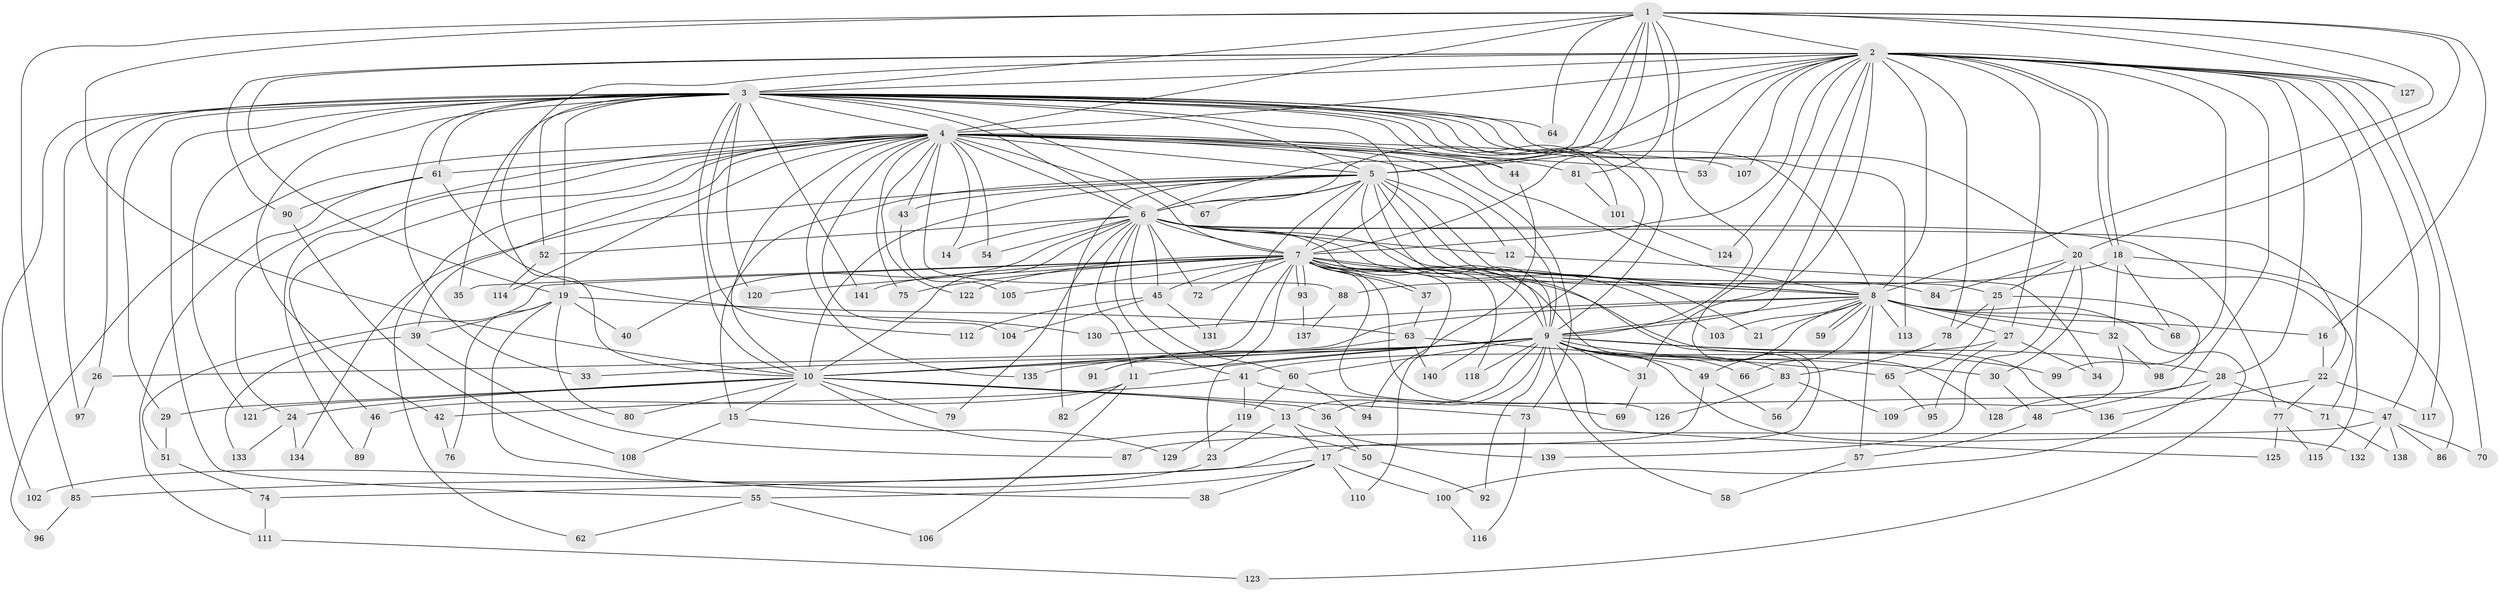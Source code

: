 // Generated by graph-tools (version 1.1) at 2025/01/03/09/25 03:01:22]
// undirected, 141 vertices, 307 edges
graph export_dot {
graph [start="1"]
  node [color=gray90,style=filled];
  1;
  2;
  3;
  4;
  5;
  6;
  7;
  8;
  9;
  10;
  11;
  12;
  13;
  14;
  15;
  16;
  17;
  18;
  19;
  20;
  21;
  22;
  23;
  24;
  25;
  26;
  27;
  28;
  29;
  30;
  31;
  32;
  33;
  34;
  35;
  36;
  37;
  38;
  39;
  40;
  41;
  42;
  43;
  44;
  45;
  46;
  47;
  48;
  49;
  50;
  51;
  52;
  53;
  54;
  55;
  56;
  57;
  58;
  59;
  60;
  61;
  62;
  63;
  64;
  65;
  66;
  67;
  68;
  69;
  70;
  71;
  72;
  73;
  74;
  75;
  76;
  77;
  78;
  79;
  80;
  81;
  82;
  83;
  84;
  85;
  86;
  87;
  88;
  89;
  90;
  91;
  92;
  93;
  94;
  95;
  96;
  97;
  98;
  99;
  100;
  101;
  102;
  103;
  104;
  105;
  106;
  107;
  108;
  109;
  110;
  111;
  112;
  113;
  114;
  115;
  116;
  117;
  118;
  119;
  120;
  121;
  122;
  123;
  124;
  125;
  126;
  127;
  128;
  129;
  130;
  131;
  132;
  133;
  134;
  135;
  136;
  137;
  138;
  139;
  140;
  141;
  1 -- 2;
  1 -- 3;
  1 -- 4;
  1 -- 5;
  1 -- 6;
  1 -- 7;
  1 -- 8;
  1 -- 9;
  1 -- 10;
  1 -- 16;
  1 -- 20;
  1 -- 64;
  1 -- 81;
  1 -- 85;
  1 -- 127;
  2 -- 3;
  2 -- 4;
  2 -- 5;
  2 -- 6;
  2 -- 7;
  2 -- 8;
  2 -- 9;
  2 -- 10;
  2 -- 17;
  2 -- 18;
  2 -- 18;
  2 -- 19;
  2 -- 27;
  2 -- 28;
  2 -- 31;
  2 -- 47;
  2 -- 48;
  2 -- 53;
  2 -- 70;
  2 -- 78;
  2 -- 90;
  2 -- 99;
  2 -- 107;
  2 -- 115;
  2 -- 117;
  2 -- 124;
  2 -- 127;
  3 -- 4;
  3 -- 5;
  3 -- 6;
  3 -- 7;
  3 -- 8;
  3 -- 9;
  3 -- 10;
  3 -- 19;
  3 -- 20;
  3 -- 26;
  3 -- 29;
  3 -- 33;
  3 -- 35;
  3 -- 42;
  3 -- 44;
  3 -- 52;
  3 -- 55;
  3 -- 61;
  3 -- 64;
  3 -- 67;
  3 -- 97;
  3 -- 101;
  3 -- 102;
  3 -- 112;
  3 -- 113;
  3 -- 120;
  3 -- 121;
  3 -- 140;
  3 -- 141;
  4 -- 5;
  4 -- 6;
  4 -- 7;
  4 -- 8;
  4 -- 9;
  4 -- 10;
  4 -- 14;
  4 -- 24;
  4 -- 39;
  4 -- 43;
  4 -- 44;
  4 -- 46;
  4 -- 53;
  4 -- 54;
  4 -- 61;
  4 -- 62;
  4 -- 73;
  4 -- 75;
  4 -- 81;
  4 -- 88;
  4 -- 89;
  4 -- 96;
  4 -- 104;
  4 -- 107;
  4 -- 114;
  4 -- 122;
  4 -- 135;
  5 -- 6;
  5 -- 7;
  5 -- 8;
  5 -- 9;
  5 -- 10;
  5 -- 12;
  5 -- 15;
  5 -- 25;
  5 -- 43;
  5 -- 56;
  5 -- 67;
  5 -- 82;
  5 -- 84;
  5 -- 131;
  5 -- 134;
  6 -- 7;
  6 -- 8;
  6 -- 9;
  6 -- 10;
  6 -- 11;
  6 -- 12;
  6 -- 14;
  6 -- 21;
  6 -- 22;
  6 -- 40;
  6 -- 41;
  6 -- 45;
  6 -- 52;
  6 -- 54;
  6 -- 60;
  6 -- 72;
  6 -- 77;
  6 -- 79;
  7 -- 8;
  7 -- 9;
  7 -- 10;
  7 -- 35;
  7 -- 37;
  7 -- 37;
  7 -- 45;
  7 -- 51;
  7 -- 69;
  7 -- 72;
  7 -- 75;
  7 -- 91;
  7 -- 93;
  7 -- 93;
  7 -- 103;
  7 -- 105;
  7 -- 110;
  7 -- 118;
  7 -- 120;
  7 -- 122;
  7 -- 126;
  7 -- 128;
  7 -- 136;
  7 -- 141;
  8 -- 9;
  8 -- 10;
  8 -- 16;
  8 -- 21;
  8 -- 27;
  8 -- 32;
  8 -- 49;
  8 -- 57;
  8 -- 59;
  8 -- 59;
  8 -- 66;
  8 -- 68;
  8 -- 103;
  8 -- 113;
  8 -- 123;
  8 -- 130;
  9 -- 10;
  9 -- 11;
  9 -- 13;
  9 -- 23;
  9 -- 26;
  9 -- 28;
  9 -- 30;
  9 -- 31;
  9 -- 33;
  9 -- 36;
  9 -- 49;
  9 -- 58;
  9 -- 60;
  9 -- 66;
  9 -- 83;
  9 -- 92;
  9 -- 99;
  9 -- 118;
  9 -- 125;
  9 -- 132;
  9 -- 135;
  10 -- 13;
  10 -- 15;
  10 -- 24;
  10 -- 29;
  10 -- 36;
  10 -- 50;
  10 -- 73;
  10 -- 79;
  10 -- 80;
  10 -- 121;
  11 -- 46;
  11 -- 82;
  11 -- 106;
  12 -- 34;
  13 -- 17;
  13 -- 23;
  13 -- 139;
  15 -- 108;
  15 -- 129;
  16 -- 22;
  17 -- 38;
  17 -- 55;
  17 -- 85;
  17 -- 100;
  17 -- 110;
  18 -- 32;
  18 -- 68;
  18 -- 86;
  18 -- 88;
  19 -- 38;
  19 -- 39;
  19 -- 40;
  19 -- 63;
  19 -- 76;
  19 -- 80;
  20 -- 25;
  20 -- 30;
  20 -- 71;
  20 -- 84;
  20 -- 139;
  22 -- 77;
  22 -- 117;
  22 -- 136;
  23 -- 102;
  24 -- 133;
  24 -- 134;
  25 -- 65;
  25 -- 78;
  25 -- 98;
  26 -- 97;
  27 -- 34;
  27 -- 41;
  27 -- 95;
  28 -- 71;
  28 -- 100;
  28 -- 128;
  29 -- 51;
  30 -- 48;
  31 -- 69;
  32 -- 98;
  32 -- 109;
  36 -- 50;
  37 -- 63;
  39 -- 87;
  39 -- 133;
  41 -- 42;
  41 -- 47;
  41 -- 119;
  42 -- 76;
  43 -- 105;
  44 -- 94;
  45 -- 104;
  45 -- 112;
  45 -- 131;
  46 -- 89;
  47 -- 70;
  47 -- 86;
  47 -- 87;
  47 -- 132;
  47 -- 138;
  48 -- 57;
  49 -- 56;
  49 -- 74;
  50 -- 92;
  51 -- 74;
  52 -- 114;
  55 -- 62;
  55 -- 106;
  57 -- 58;
  60 -- 94;
  60 -- 119;
  61 -- 90;
  61 -- 111;
  61 -- 130;
  63 -- 65;
  63 -- 91;
  63 -- 140;
  65 -- 95;
  71 -- 138;
  73 -- 116;
  74 -- 111;
  77 -- 115;
  77 -- 125;
  78 -- 83;
  81 -- 101;
  83 -- 109;
  83 -- 126;
  85 -- 96;
  88 -- 137;
  90 -- 108;
  93 -- 137;
  100 -- 116;
  101 -- 124;
  111 -- 123;
  119 -- 129;
}
